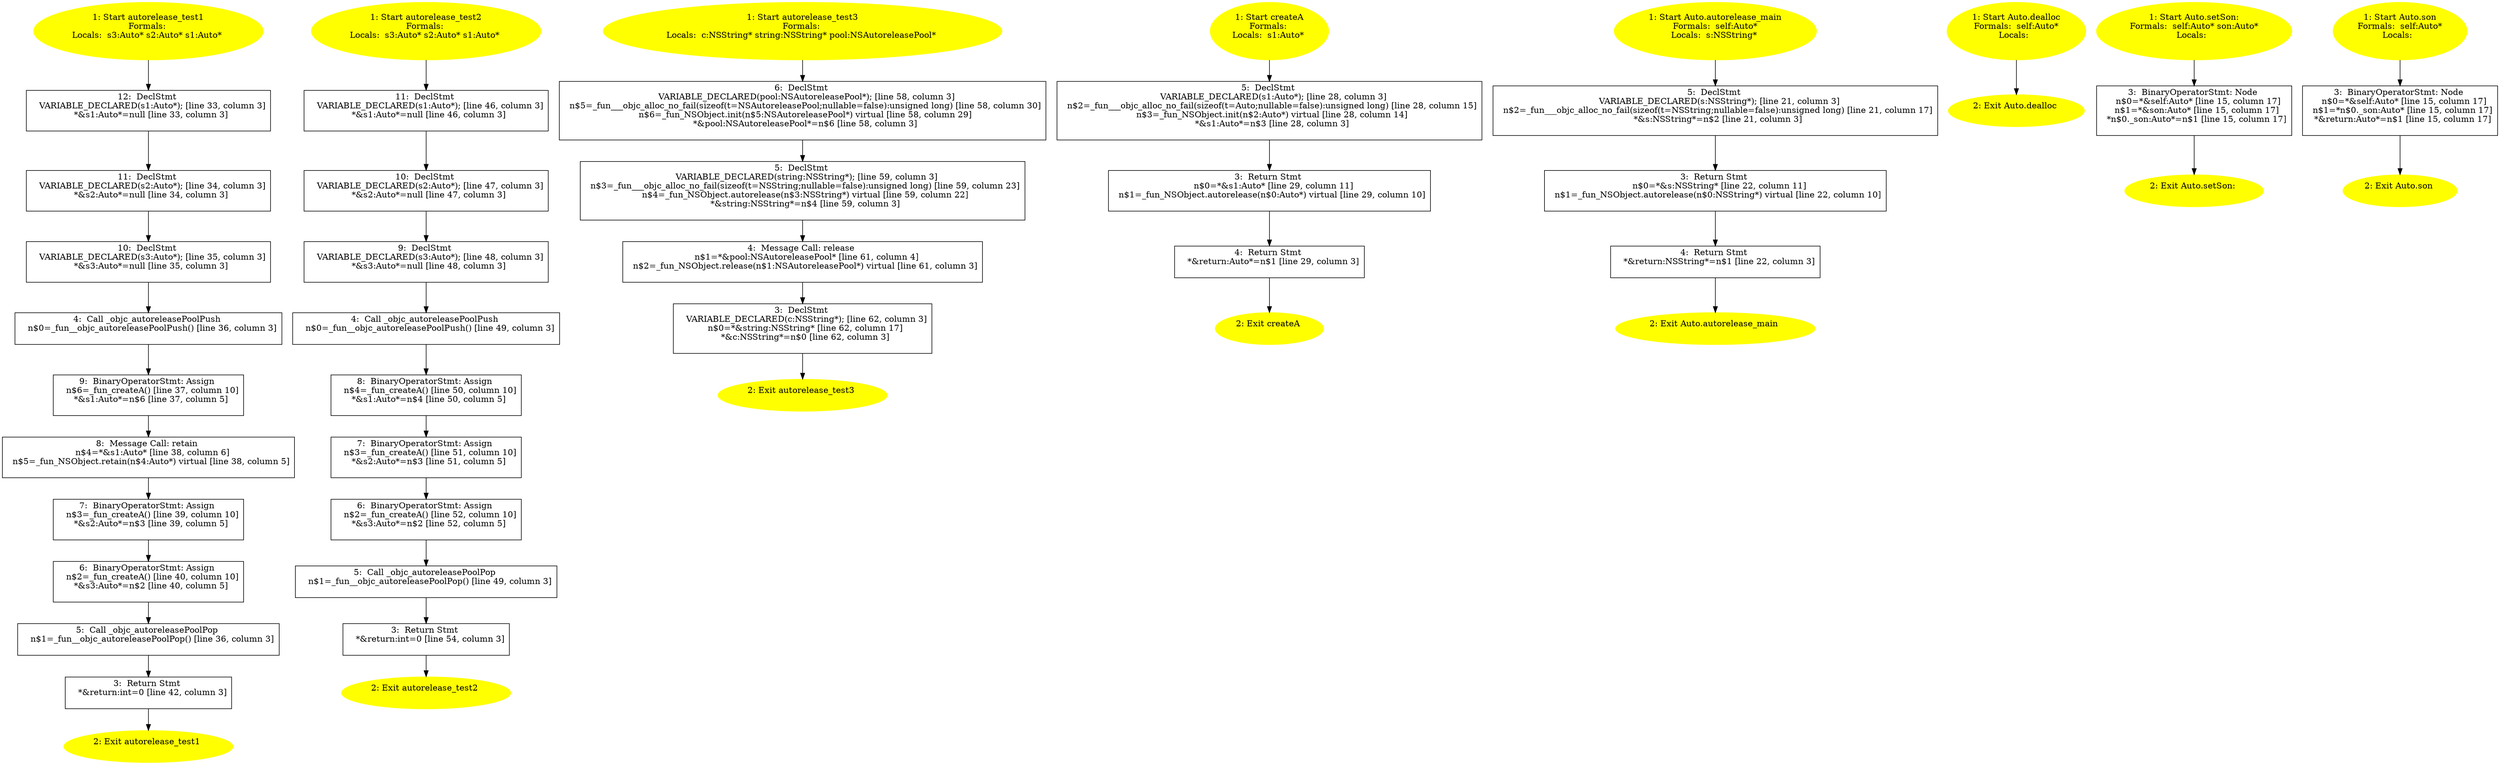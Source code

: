 /* @generated */
digraph cfg {
"autorelease_test1.8f3499e28c7129f0_1" [label="1: Start autorelease_test1\nFormals: \nLocals:  s3:Auto* s2:Auto* s1:Auto* \n  " color=yellow style=filled]
	

	 "autorelease_test1.8f3499e28c7129f0_1" -> "autorelease_test1.8f3499e28c7129f0_12" ;
"autorelease_test1.8f3499e28c7129f0_2" [label="2: Exit autorelease_test1 \n  " color=yellow style=filled]
	

"autorelease_test1.8f3499e28c7129f0_3" [label="3:  Return Stmt \n   *&return:int=0 [line 42, column 3]\n " shape="box"]
	

	 "autorelease_test1.8f3499e28c7129f0_3" -> "autorelease_test1.8f3499e28c7129f0_2" ;
"autorelease_test1.8f3499e28c7129f0_4" [label="4:  Call _objc_autoreleasePoolPush \n   n$0=_fun__objc_autoreleasePoolPush() [line 36, column 3]\n " shape="box"]
	

	 "autorelease_test1.8f3499e28c7129f0_4" -> "autorelease_test1.8f3499e28c7129f0_9" ;
"autorelease_test1.8f3499e28c7129f0_5" [label="5:  Call _objc_autoreleasePoolPop \n   n$1=_fun__objc_autoreleasePoolPop() [line 36, column 3]\n " shape="box"]
	

	 "autorelease_test1.8f3499e28c7129f0_5" -> "autorelease_test1.8f3499e28c7129f0_3" ;
"autorelease_test1.8f3499e28c7129f0_6" [label="6:  BinaryOperatorStmt: Assign \n   n$2=_fun_createA() [line 40, column 10]\n  *&s3:Auto*=n$2 [line 40, column 5]\n " shape="box"]
	

	 "autorelease_test1.8f3499e28c7129f0_6" -> "autorelease_test1.8f3499e28c7129f0_5" ;
"autorelease_test1.8f3499e28c7129f0_7" [label="7:  BinaryOperatorStmt: Assign \n   n$3=_fun_createA() [line 39, column 10]\n  *&s2:Auto*=n$3 [line 39, column 5]\n " shape="box"]
	

	 "autorelease_test1.8f3499e28c7129f0_7" -> "autorelease_test1.8f3499e28c7129f0_6" ;
"autorelease_test1.8f3499e28c7129f0_8" [label="8:  Message Call: retain \n   n$4=*&s1:Auto* [line 38, column 6]\n  n$5=_fun_NSObject.retain(n$4:Auto*) virtual [line 38, column 5]\n " shape="box"]
	

	 "autorelease_test1.8f3499e28c7129f0_8" -> "autorelease_test1.8f3499e28c7129f0_7" ;
"autorelease_test1.8f3499e28c7129f0_9" [label="9:  BinaryOperatorStmt: Assign \n   n$6=_fun_createA() [line 37, column 10]\n  *&s1:Auto*=n$6 [line 37, column 5]\n " shape="box"]
	

	 "autorelease_test1.8f3499e28c7129f0_9" -> "autorelease_test1.8f3499e28c7129f0_8" ;
"autorelease_test1.8f3499e28c7129f0_10" [label="10:  DeclStmt \n   VARIABLE_DECLARED(s3:Auto*); [line 35, column 3]\n  *&s3:Auto*=null [line 35, column 3]\n " shape="box"]
	

	 "autorelease_test1.8f3499e28c7129f0_10" -> "autorelease_test1.8f3499e28c7129f0_4" ;
"autorelease_test1.8f3499e28c7129f0_11" [label="11:  DeclStmt \n   VARIABLE_DECLARED(s2:Auto*); [line 34, column 3]\n  *&s2:Auto*=null [line 34, column 3]\n " shape="box"]
	

	 "autorelease_test1.8f3499e28c7129f0_11" -> "autorelease_test1.8f3499e28c7129f0_10" ;
"autorelease_test1.8f3499e28c7129f0_12" [label="12:  DeclStmt \n   VARIABLE_DECLARED(s1:Auto*); [line 33, column 3]\n  *&s1:Auto*=null [line 33, column 3]\n " shape="box"]
	

	 "autorelease_test1.8f3499e28c7129f0_12" -> "autorelease_test1.8f3499e28c7129f0_11" ;
"autorelease_test2.d978c6e21f1931e1_1" [label="1: Start autorelease_test2\nFormals: \nLocals:  s3:Auto* s2:Auto* s1:Auto* \n  " color=yellow style=filled]
	

	 "autorelease_test2.d978c6e21f1931e1_1" -> "autorelease_test2.d978c6e21f1931e1_11" ;
"autorelease_test2.d978c6e21f1931e1_2" [label="2: Exit autorelease_test2 \n  " color=yellow style=filled]
	

"autorelease_test2.d978c6e21f1931e1_3" [label="3:  Return Stmt \n   *&return:int=0 [line 54, column 3]\n " shape="box"]
	

	 "autorelease_test2.d978c6e21f1931e1_3" -> "autorelease_test2.d978c6e21f1931e1_2" ;
"autorelease_test2.d978c6e21f1931e1_4" [label="4:  Call _objc_autoreleasePoolPush \n   n$0=_fun__objc_autoreleasePoolPush() [line 49, column 3]\n " shape="box"]
	

	 "autorelease_test2.d978c6e21f1931e1_4" -> "autorelease_test2.d978c6e21f1931e1_8" ;
"autorelease_test2.d978c6e21f1931e1_5" [label="5:  Call _objc_autoreleasePoolPop \n   n$1=_fun__objc_autoreleasePoolPop() [line 49, column 3]\n " shape="box"]
	

	 "autorelease_test2.d978c6e21f1931e1_5" -> "autorelease_test2.d978c6e21f1931e1_3" ;
"autorelease_test2.d978c6e21f1931e1_6" [label="6:  BinaryOperatorStmt: Assign \n   n$2=_fun_createA() [line 52, column 10]\n  *&s3:Auto*=n$2 [line 52, column 5]\n " shape="box"]
	

	 "autorelease_test2.d978c6e21f1931e1_6" -> "autorelease_test2.d978c6e21f1931e1_5" ;
"autorelease_test2.d978c6e21f1931e1_7" [label="7:  BinaryOperatorStmt: Assign \n   n$3=_fun_createA() [line 51, column 10]\n  *&s2:Auto*=n$3 [line 51, column 5]\n " shape="box"]
	

	 "autorelease_test2.d978c6e21f1931e1_7" -> "autorelease_test2.d978c6e21f1931e1_6" ;
"autorelease_test2.d978c6e21f1931e1_8" [label="8:  BinaryOperatorStmt: Assign \n   n$4=_fun_createA() [line 50, column 10]\n  *&s1:Auto*=n$4 [line 50, column 5]\n " shape="box"]
	

	 "autorelease_test2.d978c6e21f1931e1_8" -> "autorelease_test2.d978c6e21f1931e1_7" ;
"autorelease_test2.d978c6e21f1931e1_9" [label="9:  DeclStmt \n   VARIABLE_DECLARED(s3:Auto*); [line 48, column 3]\n  *&s3:Auto*=null [line 48, column 3]\n " shape="box"]
	

	 "autorelease_test2.d978c6e21f1931e1_9" -> "autorelease_test2.d978c6e21f1931e1_4" ;
"autorelease_test2.d978c6e21f1931e1_10" [label="10:  DeclStmt \n   VARIABLE_DECLARED(s2:Auto*); [line 47, column 3]\n  *&s2:Auto*=null [line 47, column 3]\n " shape="box"]
	

	 "autorelease_test2.d978c6e21f1931e1_10" -> "autorelease_test2.d978c6e21f1931e1_9" ;
"autorelease_test2.d978c6e21f1931e1_11" [label="11:  DeclStmt \n   VARIABLE_DECLARED(s1:Auto*); [line 46, column 3]\n  *&s1:Auto*=null [line 46, column 3]\n " shape="box"]
	

	 "autorelease_test2.d978c6e21f1931e1_11" -> "autorelease_test2.d978c6e21f1931e1_10" ;
"autorelease_test3.5fa2e6ceb6075e26_1" [label="1: Start autorelease_test3\nFormals: \nLocals:  c:NSString* string:NSString* pool:NSAutoreleasePool* \n  " color=yellow style=filled]
	

	 "autorelease_test3.5fa2e6ceb6075e26_1" -> "autorelease_test3.5fa2e6ceb6075e26_6" ;
"autorelease_test3.5fa2e6ceb6075e26_2" [label="2: Exit autorelease_test3 \n  " color=yellow style=filled]
	

"autorelease_test3.5fa2e6ceb6075e26_3" [label="3:  DeclStmt \n   VARIABLE_DECLARED(c:NSString*); [line 62, column 3]\n  n$0=*&string:NSString* [line 62, column 17]\n  *&c:NSString*=n$0 [line 62, column 3]\n " shape="box"]
	

	 "autorelease_test3.5fa2e6ceb6075e26_3" -> "autorelease_test3.5fa2e6ceb6075e26_2" ;
"autorelease_test3.5fa2e6ceb6075e26_4" [label="4:  Message Call: release \n   n$1=*&pool:NSAutoreleasePool* [line 61, column 4]\n  n$2=_fun_NSObject.release(n$1:NSAutoreleasePool*) virtual [line 61, column 3]\n " shape="box"]
	

	 "autorelease_test3.5fa2e6ceb6075e26_4" -> "autorelease_test3.5fa2e6ceb6075e26_3" ;
"autorelease_test3.5fa2e6ceb6075e26_5" [label="5:  DeclStmt \n   VARIABLE_DECLARED(string:NSString*); [line 59, column 3]\n  n$3=_fun___objc_alloc_no_fail(sizeof(t=NSString;nullable=false):unsigned long) [line 59, column 23]\n  n$4=_fun_NSObject.autorelease(n$3:NSString*) virtual [line 59, column 22]\n  *&string:NSString*=n$4 [line 59, column 3]\n " shape="box"]
	

	 "autorelease_test3.5fa2e6ceb6075e26_5" -> "autorelease_test3.5fa2e6ceb6075e26_4" ;
"autorelease_test3.5fa2e6ceb6075e26_6" [label="6:  DeclStmt \n   VARIABLE_DECLARED(pool:NSAutoreleasePool*); [line 58, column 3]\n  n$5=_fun___objc_alloc_no_fail(sizeof(t=NSAutoreleasePool;nullable=false):unsigned long) [line 58, column 30]\n  n$6=_fun_NSObject.init(n$5:NSAutoreleasePool*) virtual [line 58, column 29]\n  *&pool:NSAutoreleasePool*=n$6 [line 58, column 3]\n " shape="box"]
	

	 "autorelease_test3.5fa2e6ceb6075e26_6" -> "autorelease_test3.5fa2e6ceb6075e26_5" ;
"createA.48a5d7f480131d59_1" [label="1: Start createA\nFormals: \nLocals:  s1:Auto* \n  " color=yellow style=filled]
	

	 "createA.48a5d7f480131d59_1" -> "createA.48a5d7f480131d59_5" ;
"createA.48a5d7f480131d59_2" [label="2: Exit createA \n  " color=yellow style=filled]
	

"createA.48a5d7f480131d59_3" [label="3:  Return Stmt \n   n$0=*&s1:Auto* [line 29, column 11]\n  n$1=_fun_NSObject.autorelease(n$0:Auto*) virtual [line 29, column 10]\n " shape="box"]
	

	 "createA.48a5d7f480131d59_3" -> "createA.48a5d7f480131d59_4" ;
"createA.48a5d7f480131d59_4" [label="4:  Return Stmt \n   *&return:Auto*=n$1 [line 29, column 3]\n " shape="box"]
	

	 "createA.48a5d7f480131d59_4" -> "createA.48a5d7f480131d59_2" ;
"createA.48a5d7f480131d59_5" [label="5:  DeclStmt \n   VARIABLE_DECLARED(s1:Auto*); [line 28, column 3]\n  n$2=_fun___objc_alloc_no_fail(sizeof(t=Auto;nullable=false):unsigned long) [line 28, column 15]\n  n$3=_fun_NSObject.init(n$2:Auto*) virtual [line 28, column 14]\n  *&s1:Auto*=n$3 [line 28, column 3]\n " shape="box"]
	

	 "createA.48a5d7f480131d59_5" -> "createA.48a5d7f480131d59_3" ;
"autorelease_main#Auto#[instance].033d15a3ff1df677_1" [label="1: Start Auto.autorelease_main\nFormals:  self:Auto*\nLocals:  s:NSString* \n  " color=yellow style=filled]
	

	 "autorelease_main#Auto#[instance].033d15a3ff1df677_1" -> "autorelease_main#Auto#[instance].033d15a3ff1df677_5" ;
"autorelease_main#Auto#[instance].033d15a3ff1df677_2" [label="2: Exit Auto.autorelease_main \n  " color=yellow style=filled]
	

"autorelease_main#Auto#[instance].033d15a3ff1df677_3" [label="3:  Return Stmt \n   n$0=*&s:NSString* [line 22, column 11]\n  n$1=_fun_NSObject.autorelease(n$0:NSString*) virtual [line 22, column 10]\n " shape="box"]
	

	 "autorelease_main#Auto#[instance].033d15a3ff1df677_3" -> "autorelease_main#Auto#[instance].033d15a3ff1df677_4" ;
"autorelease_main#Auto#[instance].033d15a3ff1df677_4" [label="4:  Return Stmt \n   *&return:NSString*=n$1 [line 22, column 3]\n " shape="box"]
	

	 "autorelease_main#Auto#[instance].033d15a3ff1df677_4" -> "autorelease_main#Auto#[instance].033d15a3ff1df677_2" ;
"autorelease_main#Auto#[instance].033d15a3ff1df677_5" [label="5:  DeclStmt \n   VARIABLE_DECLARED(s:NSString*); [line 21, column 3]\n  n$2=_fun___objc_alloc_no_fail(sizeof(t=NSString;nullable=false):unsigned long) [line 21, column 17]\n  *&s:NSString*=n$2 [line 21, column 3]\n " shape="box"]
	

	 "autorelease_main#Auto#[instance].033d15a3ff1df677_5" -> "autorelease_main#Auto#[instance].033d15a3ff1df677_3" ;
"dealloc#Auto#[instance].c3f7b6216f9a7edb_1" [label="1: Start Auto.dealloc\nFormals:  self:Auto*\nLocals:  \n  " color=yellow style=filled]
	

	 "dealloc#Auto#[instance].c3f7b6216f9a7edb_1" -> "dealloc#Auto#[instance].c3f7b6216f9a7edb_2" ;
"dealloc#Auto#[instance].c3f7b6216f9a7edb_2" [label="2: Exit Auto.dealloc \n  " color=yellow style=filled]
	

"setSon:#Auto(class Auto)#[instanc.3d71c66b9bada0f1_1" [label="1: Start Auto.setSon:\nFormals:  self:Auto* son:Auto*\nLocals:  \n  " color=yellow style=filled]
	

	 "setSon:#Auto(class Auto)#[instanc.3d71c66b9bada0f1_1" -> "setSon:#Auto(class Auto)#[instanc.3d71c66b9bada0f1_3" ;
"setSon:#Auto(class Auto)#[instanc.3d71c66b9bada0f1_2" [label="2: Exit Auto.setSon: \n  " color=yellow style=filled]
	

"setSon:#Auto(class Auto)#[instanc.3d71c66b9bada0f1_3" [label="3:  BinaryOperatorStmt: Node \n   n$0=*&self:Auto* [line 15, column 17]\n  n$1=*&son:Auto* [line 15, column 17]\n  *n$0._son:Auto*=n$1 [line 15, column 17]\n " shape="box"]
	

	 "setSon:#Auto(class Auto)#[instanc.3d71c66b9bada0f1_3" -> "setSon:#Auto(class Auto)#[instanc.3d71c66b9bada0f1_2" ;
"son#Auto#[instance].7dea4cebbc3e5c6a_1" [label="1: Start Auto.son\nFormals:  self:Auto*\nLocals:  \n  " color=yellow style=filled]
	

	 "son#Auto#[instance].7dea4cebbc3e5c6a_1" -> "son#Auto#[instance].7dea4cebbc3e5c6a_3" ;
"son#Auto#[instance].7dea4cebbc3e5c6a_2" [label="2: Exit Auto.son \n  " color=yellow style=filled]
	

"son#Auto#[instance].7dea4cebbc3e5c6a_3" [label="3:  BinaryOperatorStmt: Node \n   n$0=*&self:Auto* [line 15, column 17]\n  n$1=*n$0._son:Auto* [line 15, column 17]\n  *&return:Auto*=n$1 [line 15, column 17]\n " shape="box"]
	

	 "son#Auto#[instance].7dea4cebbc3e5c6a_3" -> "son#Auto#[instance].7dea4cebbc3e5c6a_2" ;
}
